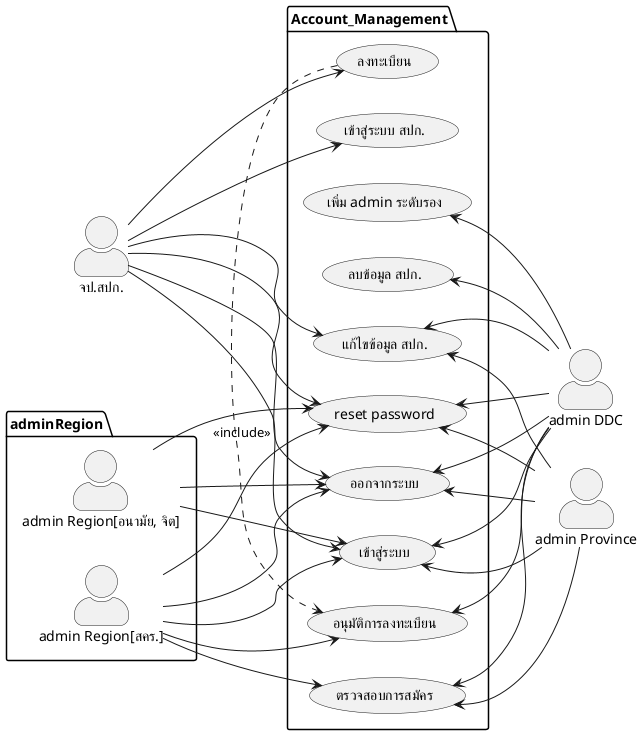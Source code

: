 @startuml occeval
left to right direction
skinparam actorStyle awesome
:จป.สปก.: as S 
:admin DDC: as A
package adminRegion {
  :admin Region[อนามัย, จิต]: as R
  :admin Region[สคร.]: as RO
}
:admin Province: as P

package Account_Management {
  (ลงทะเบียน) as A1
  (เข้าสู่ระบบ) as A2
  (เข้าสู่ระบบ สปก.) as A3
  (ออกจากระบบ) as A4
  (อนุมัติการลงทะเบียน) as A5
  (reset password) as A6
  (แก้ไขข้อมูล สปก.) as A7
  (ลบข้อมูล สปก.) as A8
  (เพิ่ม admin ระดับรอง) as A9
  (ตรวจสอบการสมัคร) as A10
}

S --> A1
S --> A2
S --> A3
S --> A4
S --> A6
S --> A7

A -up-> A2
A -up-> A4
A -up-> A8
A -up-> A6
A -up-> A9
A -up-> A5
A -up-> A7
A -up-> A10

RO -down-> A2
RO -down-> A4
RO -down-> A6
RO -down-> A5
RO -down-> A10

R -down-> A2
R -down-> A4
R -down-> A6


P -up-> A2
P -up-> A4
P -up-> A6
P -up-> A7
P -up-> A10

A1 .> A5 : <<include>>


newpage

left to right direction
skinparam actorStyle awesome
:จป.สปก.: as S 
:admin DDC: as A
package adminRegion {
  :admin Region[อนามัย, จิต]: as R
  :admin Region[สคร.]: as RO
}

:admin Province: as P

package Evalution {
  (ยืนยันการเข้าร่วมโครงการ) as E1
  (ทำแบบประเมินตนเอง) as E2
  (แนบไฟล์หลักฐาน) as E3
  (แก้ไขแบบประเมินตนเอง) as E4
  (แก้ไขหลักฐาน) as E5
  (ประเมินสปก.) as E6
  (ยืนยันผลการประเมินของ สปก.) as E7
  (reject ผลการประเมินของ สปก.) as E8
}

S --> E1
S --> E2
S --> E3
S --> E4
S -->E5

RO --> E6
RO --> E7
RO --> E8

R --> E6

E6 .up.> E7 : <<extends>>
E6 .up.> E8 : <<extends>>
E8 .up.> E5 : <<include>>
E8 .up.> E4 : <<include>>

newpage

left to right direction
skinparam actorStyle awesome
:จป.สปก.: as S 
:admin DDC: as A
:admin Region: as R
:admin Province: as P

package Reports {
  (Dashboard?) as R1
  (ดูผลคะแนนของสปก. ในปีปัจจุบันและย้อนหลัง) as R2
  (ดู report ผลคะแนนล่าสุดของตนเอง) as R3
  (ดู report ผลคะแนนย้อนหลังของตนเอง) as R4
  (สรุปประจำปี มอบโล่) as R5
}

S -up-> R3
S -up-> R4

A -up-> R5
A -up-> R2
A -up-> R1

R -down-> R1

P -down-> R1
P -down-> R2




@enduml